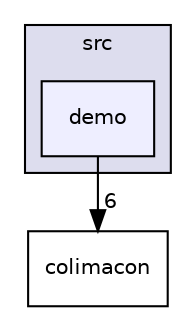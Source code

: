 digraph "src/demo" {
  compound=true
  node [ fontsize="10", fontname="Helvetica"];
  edge [ labelfontsize="10", labelfontname="Helvetica"];
  subgraph clusterdir_68267d1309a1af8e8297ef4c3efbcdba {
    graph [ bgcolor="#ddddee", pencolor="black", label="src" fontname="Helvetica", fontsize="10", URL="dir_68267d1309a1af8e8297ef4c3efbcdba.html"]
  dir_ea2db1c5c9ef405bfa9ccf9d4f68ec9b [shape=box, label="demo", style="filled", fillcolor="#eeeeff", pencolor="black", URL="dir_ea2db1c5c9ef405bfa9ccf9d4f68ec9b.html"];
  }
  dir_fdc786878ef957db1add170cc6639adf [shape=box label="colimacon" URL="dir_fdc786878ef957db1add170cc6639adf.html"];
  dir_ea2db1c5c9ef405bfa9ccf9d4f68ec9b->dir_fdc786878ef957db1add170cc6639adf [headlabel="6", labeldistance=1.5 headhref="dir_000002_000001.html"];
}
